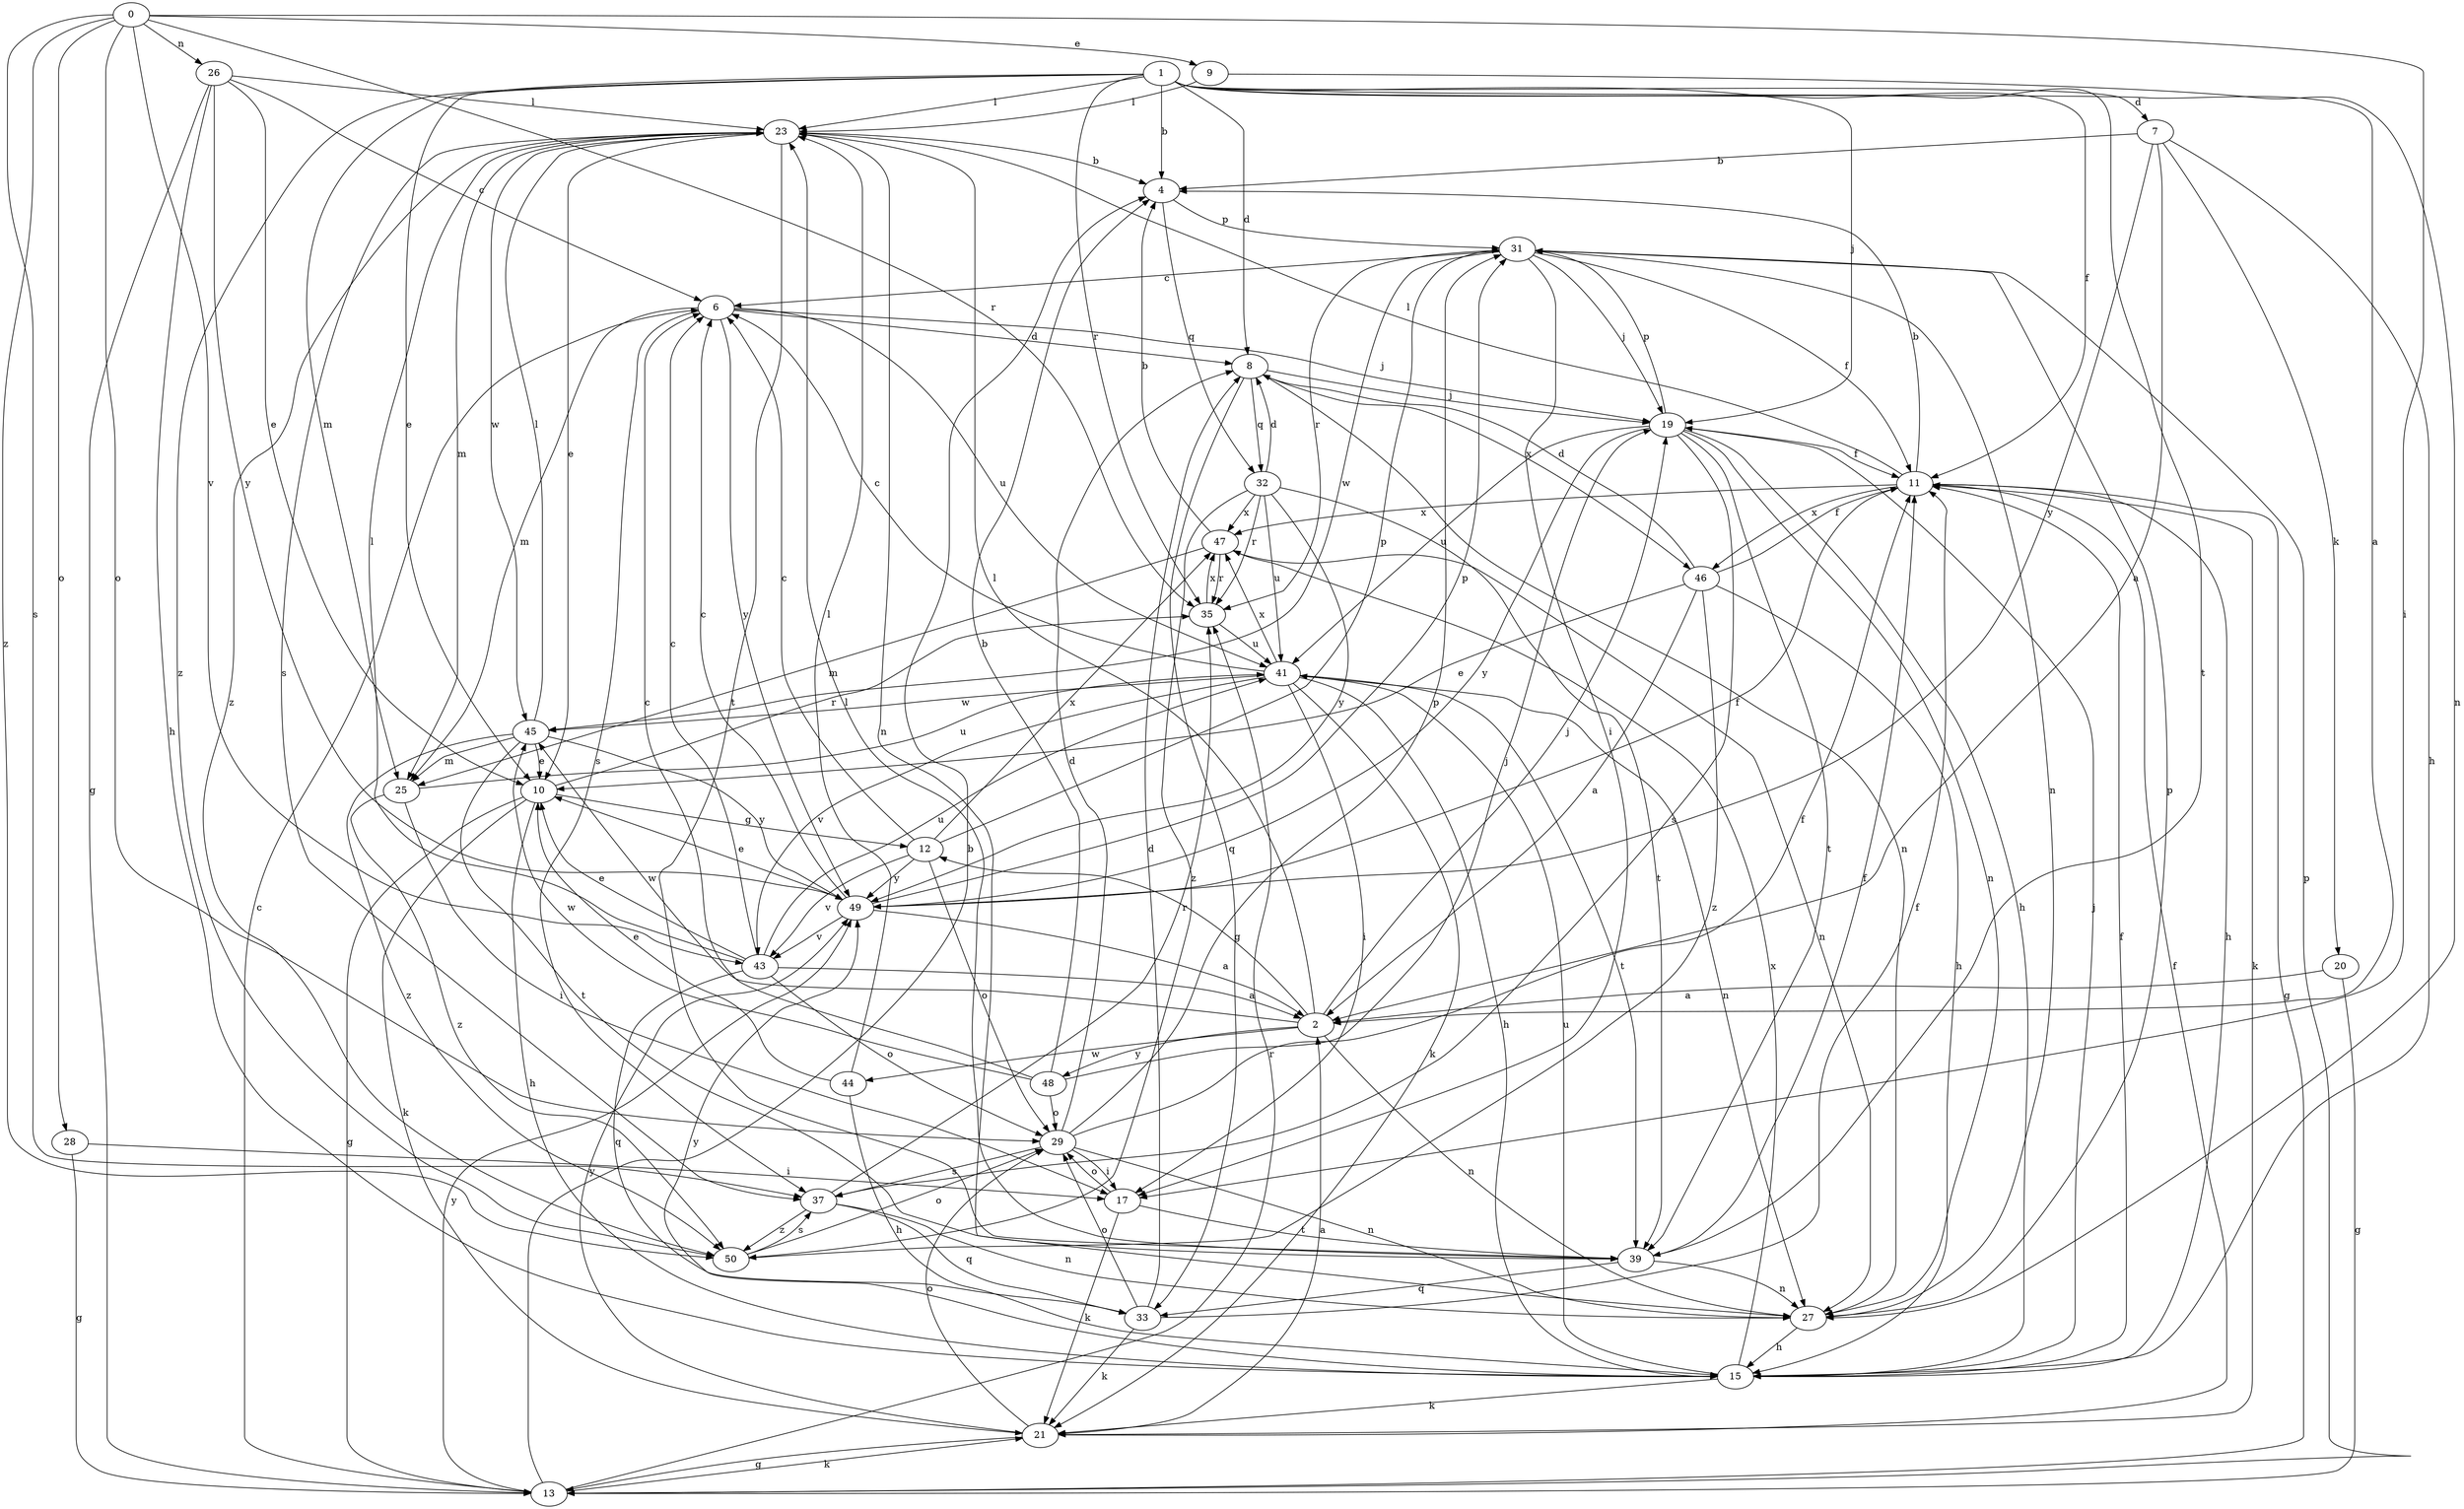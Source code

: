 strict digraph  {
0;
1;
2;
4;
6;
7;
8;
9;
10;
11;
12;
13;
15;
17;
19;
20;
21;
23;
25;
26;
27;
28;
29;
31;
32;
33;
35;
37;
39;
41;
43;
44;
45;
46;
47;
48;
49;
50;
0 -> 9  [label=e];
0 -> 17  [label=i];
0 -> 26  [label=n];
0 -> 28  [label=o];
0 -> 29  [label=o];
0 -> 35  [label=r];
0 -> 37  [label=s];
0 -> 43  [label=v];
0 -> 50  [label=z];
1 -> 2  [label=a];
1 -> 4  [label=b];
1 -> 7  [label=d];
1 -> 8  [label=d];
1 -> 10  [label=e];
1 -> 11  [label=f];
1 -> 19  [label=j];
1 -> 23  [label=l];
1 -> 25  [label=m];
1 -> 35  [label=r];
1 -> 39  [label=t];
1 -> 50  [label=z];
2 -> 12  [label=g];
2 -> 19  [label=j];
2 -> 23  [label=l];
2 -> 27  [label=n];
2 -> 44  [label=w];
2 -> 45  [label=w];
2 -> 48  [label=y];
4 -> 31  [label=p];
4 -> 32  [label=q];
6 -> 8  [label=d];
6 -> 19  [label=j];
6 -> 25  [label=m];
6 -> 37  [label=s];
6 -> 41  [label=u];
6 -> 49  [label=y];
7 -> 2  [label=a];
7 -> 4  [label=b];
7 -> 15  [label=h];
7 -> 20  [label=k];
7 -> 49  [label=y];
8 -> 19  [label=j];
8 -> 27  [label=n];
8 -> 32  [label=q];
8 -> 33  [label=q];
8 -> 46  [label=x];
9 -> 23  [label=l];
9 -> 27  [label=n];
10 -> 12  [label=g];
10 -> 13  [label=g];
10 -> 15  [label=h];
10 -> 21  [label=k];
10 -> 35  [label=r];
11 -> 4  [label=b];
11 -> 13  [label=g];
11 -> 15  [label=h];
11 -> 21  [label=k];
11 -> 23  [label=l];
11 -> 46  [label=x];
11 -> 47  [label=x];
12 -> 6  [label=c];
12 -> 29  [label=o];
12 -> 31  [label=p];
12 -> 43  [label=v];
12 -> 47  [label=x];
12 -> 49  [label=y];
13 -> 4  [label=b];
13 -> 6  [label=c];
13 -> 21  [label=k];
13 -> 31  [label=p];
13 -> 35  [label=r];
13 -> 49  [label=y];
15 -> 11  [label=f];
15 -> 19  [label=j];
15 -> 21  [label=k];
15 -> 41  [label=u];
15 -> 47  [label=x];
15 -> 49  [label=y];
17 -> 21  [label=k];
17 -> 29  [label=o];
17 -> 39  [label=t];
19 -> 11  [label=f];
19 -> 15  [label=h];
19 -> 27  [label=n];
19 -> 31  [label=p];
19 -> 37  [label=s];
19 -> 39  [label=t];
19 -> 41  [label=u];
19 -> 49  [label=y];
20 -> 2  [label=a];
20 -> 13  [label=g];
21 -> 2  [label=a];
21 -> 11  [label=f];
21 -> 13  [label=g];
21 -> 29  [label=o];
21 -> 49  [label=y];
23 -> 4  [label=b];
23 -> 10  [label=e];
23 -> 25  [label=m];
23 -> 27  [label=n];
23 -> 37  [label=s];
23 -> 39  [label=t];
23 -> 45  [label=w];
23 -> 50  [label=z];
25 -> 17  [label=i];
25 -> 41  [label=u];
25 -> 50  [label=z];
26 -> 6  [label=c];
26 -> 10  [label=e];
26 -> 13  [label=g];
26 -> 15  [label=h];
26 -> 23  [label=l];
26 -> 49  [label=y];
27 -> 15  [label=h];
27 -> 31  [label=p];
28 -> 13  [label=g];
28 -> 17  [label=i];
29 -> 8  [label=d];
29 -> 11  [label=f];
29 -> 17  [label=i];
29 -> 27  [label=n];
29 -> 31  [label=p];
29 -> 37  [label=s];
31 -> 6  [label=c];
31 -> 11  [label=f];
31 -> 17  [label=i];
31 -> 19  [label=j];
31 -> 27  [label=n];
31 -> 35  [label=r];
31 -> 45  [label=w];
32 -> 8  [label=d];
32 -> 35  [label=r];
32 -> 39  [label=t];
32 -> 41  [label=u];
32 -> 47  [label=x];
32 -> 49  [label=y];
32 -> 50  [label=z];
33 -> 8  [label=d];
33 -> 11  [label=f];
33 -> 21  [label=k];
33 -> 29  [label=o];
35 -> 41  [label=u];
35 -> 47  [label=x];
37 -> 27  [label=n];
37 -> 33  [label=q];
37 -> 35  [label=r];
37 -> 50  [label=z];
39 -> 11  [label=f];
39 -> 23  [label=l];
39 -> 27  [label=n];
39 -> 33  [label=q];
41 -> 6  [label=c];
41 -> 15  [label=h];
41 -> 17  [label=i];
41 -> 21  [label=k];
41 -> 27  [label=n];
41 -> 39  [label=t];
41 -> 43  [label=v];
41 -> 45  [label=w];
41 -> 47  [label=x];
43 -> 2  [label=a];
43 -> 6  [label=c];
43 -> 10  [label=e];
43 -> 23  [label=l];
43 -> 29  [label=o];
43 -> 33  [label=q];
43 -> 41  [label=u];
44 -> 10  [label=e];
44 -> 15  [label=h];
44 -> 23  [label=l];
45 -> 10  [label=e];
45 -> 23  [label=l];
45 -> 25  [label=m];
45 -> 39  [label=t];
45 -> 49  [label=y];
45 -> 50  [label=z];
46 -> 2  [label=a];
46 -> 8  [label=d];
46 -> 10  [label=e];
46 -> 11  [label=f];
46 -> 15  [label=h];
46 -> 50  [label=z];
47 -> 4  [label=b];
47 -> 25  [label=m];
47 -> 27  [label=n];
47 -> 35  [label=r];
48 -> 4  [label=b];
48 -> 6  [label=c];
48 -> 19  [label=j];
48 -> 29  [label=o];
48 -> 45  [label=w];
49 -> 2  [label=a];
49 -> 6  [label=c];
49 -> 10  [label=e];
49 -> 11  [label=f];
49 -> 31  [label=p];
49 -> 43  [label=v];
50 -> 29  [label=o];
50 -> 37  [label=s];
}
